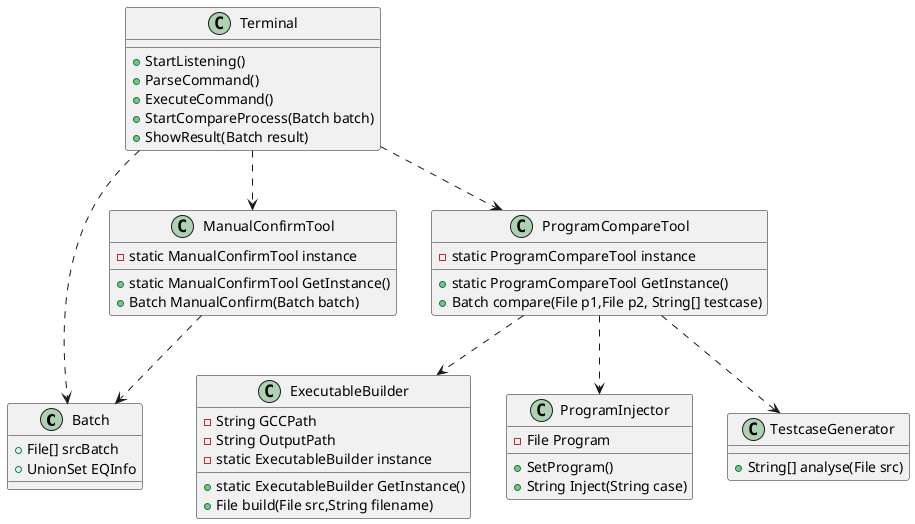 @startuml
'https://plantuml.com/class-diagram
class Batch{
    +File[] srcBatch
    +UnionSet EQInfo
}
class ExecutableBuilder{
    -String GCCPath
    -String OutputPath
    -static ExecutableBuilder instance
    +static ExecutableBuilder GetInstance()
    +File build(File src,String filename)
}
class ProgramCompareTool{
    -static ProgramCompareTool instance
    +static ProgramCompareTool GetInstance()
    +Batch compare(File p1,File p2, String[] testcase)
}
class ManualConfirmTool{
    -static ManualConfirmTool instance
    +static ManualConfirmTool GetInstance()
    +Batch ManualConfirm(Batch batch)
}
class ProgramInjector{
    -File Program
    +SetProgram()
    +String Inject(String case)
}
class TestcaseGenerator{
    +String[] analyse(File src)
}
class Terminal{
    +StartListening()
    +ParseCommand()
    +ExecuteCommand()
    +StartCompareProcess(Batch batch)
    +ShowResult(Batch result)
}

Terminal..>ProgramCompareTool
ProgramCompareTool..>ExecutableBuilder
ProgramCompareTool..>ProgramInjector
ProgramCompareTool..>TestcaseGenerator
Terminal..>ManualConfirmTool
Terminal..>Batch
ManualConfirmTool..>Batch
@enduml